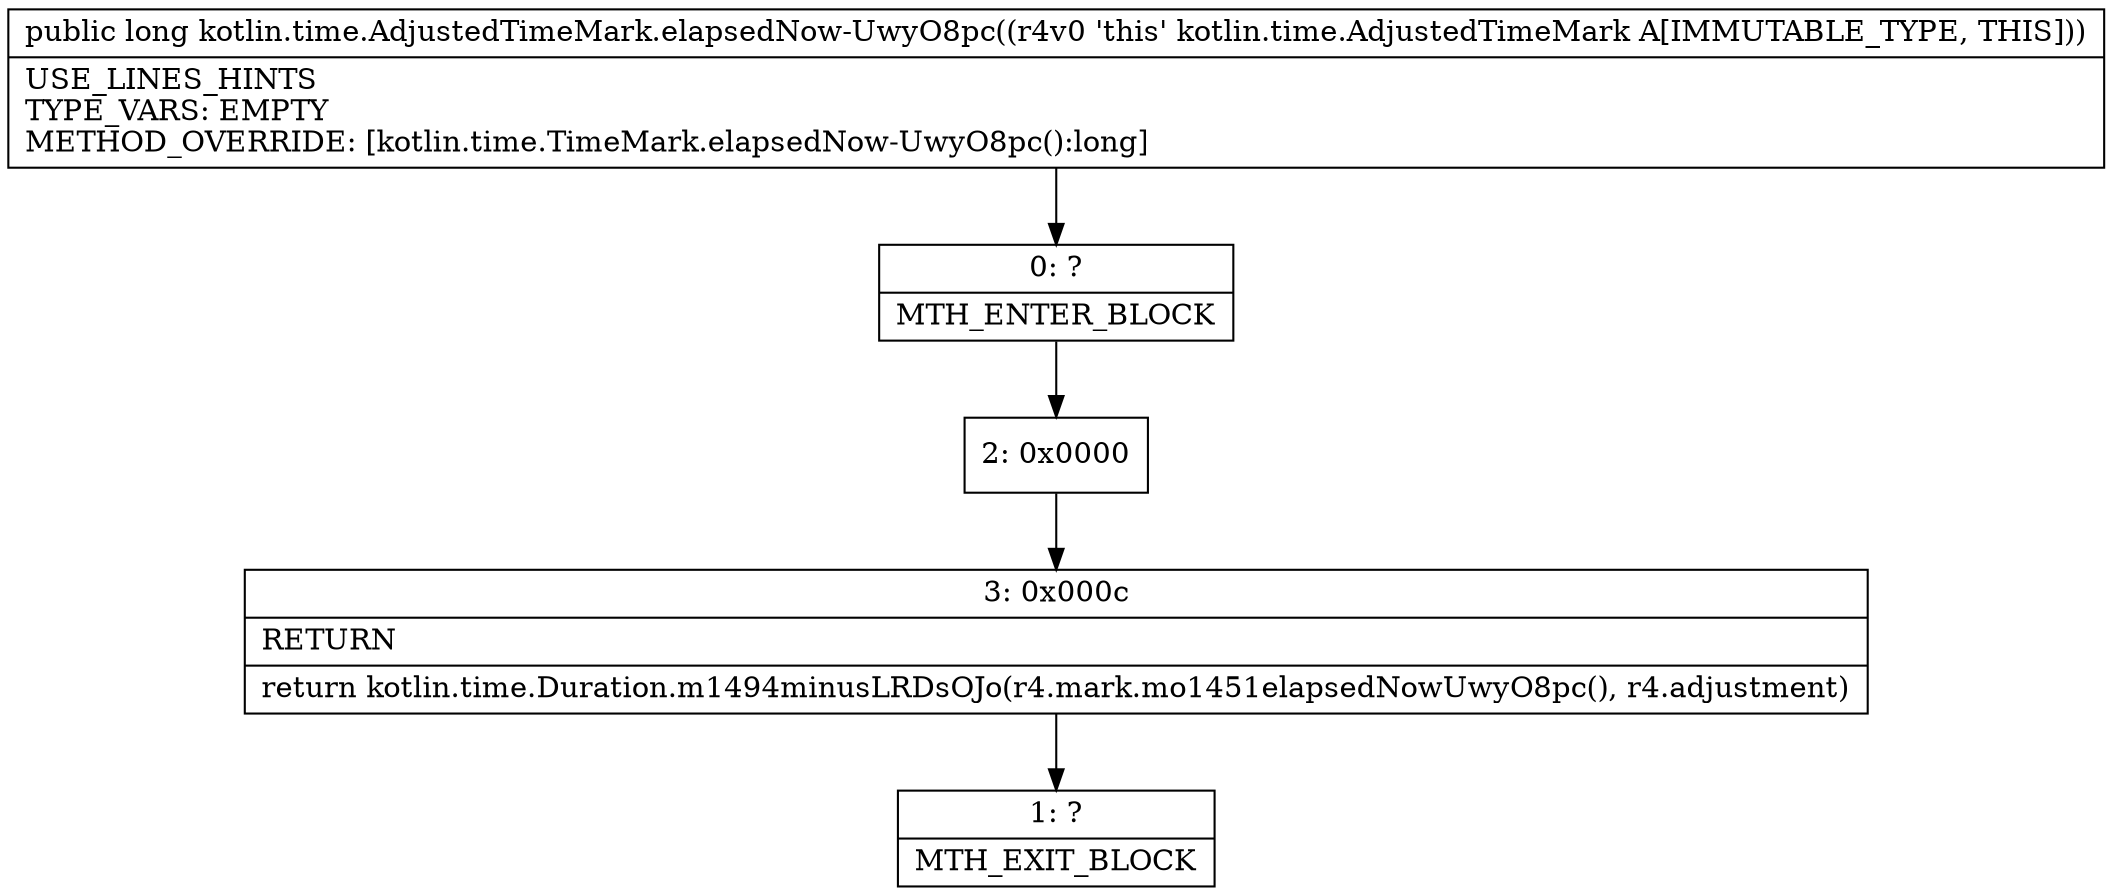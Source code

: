 digraph "CFG forkotlin.time.AdjustedTimeMark.elapsedNow\-UwyO8pc()J" {
Node_0 [shape=record,label="{0\:\ ?|MTH_ENTER_BLOCK\l}"];
Node_2 [shape=record,label="{2\:\ 0x0000}"];
Node_3 [shape=record,label="{3\:\ 0x000c|RETURN\l|return kotlin.time.Duration.m1494minusLRDsOJo(r4.mark.mo1451elapsedNowUwyO8pc(), r4.adjustment)\l}"];
Node_1 [shape=record,label="{1\:\ ?|MTH_EXIT_BLOCK\l}"];
MethodNode[shape=record,label="{public long kotlin.time.AdjustedTimeMark.elapsedNow\-UwyO8pc((r4v0 'this' kotlin.time.AdjustedTimeMark A[IMMUTABLE_TYPE, THIS]))  | USE_LINES_HINTS\lTYPE_VARS: EMPTY\lMETHOD_OVERRIDE: [kotlin.time.TimeMark.elapsedNow\-UwyO8pc():long]\l}"];
MethodNode -> Node_0;Node_0 -> Node_2;
Node_2 -> Node_3;
Node_3 -> Node_1;
}

